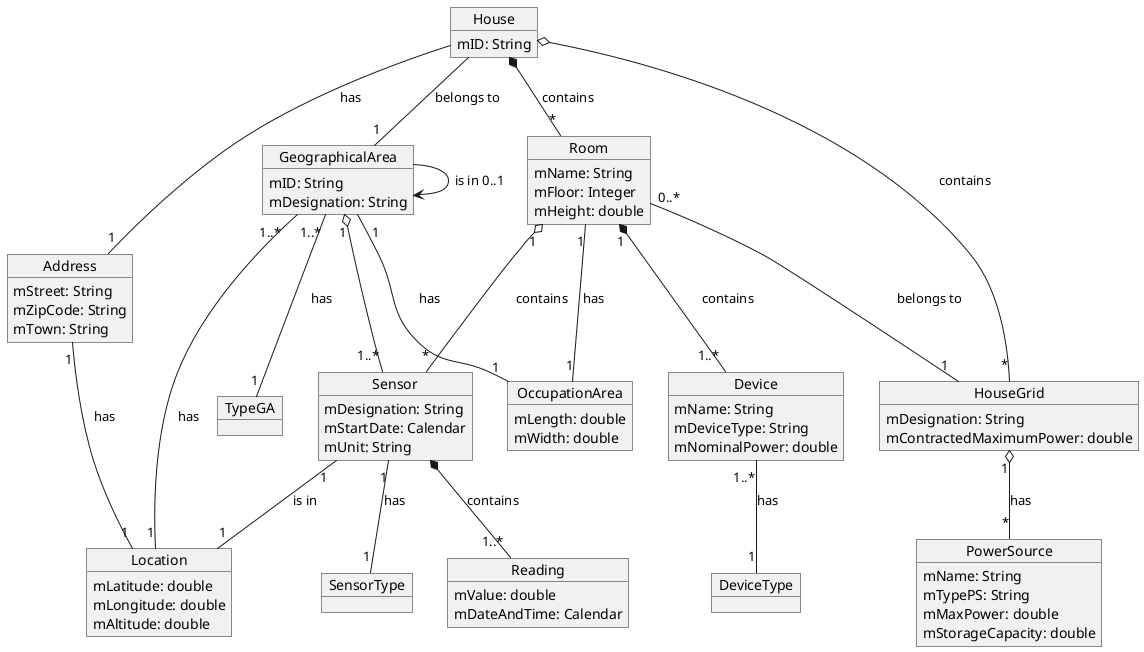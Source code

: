 @startuml

object House{
mID: String
}

object Address {
mStreet: String
mZipCode: String
mTown: String
}

object GeographicalArea{
mID: String
mDesignation: String
}

object Location{
mLatitude: double
mLongitude: double
mAltitude: double
}

object TypeGA


object OccupationArea{
mLength: double
mWidth: double
}


object Room{
mName: String
mFloor: Integer
mHeight: double
}


object Sensor{
mDesignation: String
mStartDate: Calendar
mUnit: String
}

object SensorType

object HouseGrid {
mDesignation: String
mContractedMaximumPower: double
}

object Reading{
mValue: double
mDateAndTime: Calendar
}

object Device {
mName: String
mDeviceType: String
mNominalPower: double
}

object DeviceType

object PowerSource{
mName: String
mTypePS: String
mMaxPower: double
mStorageCapacity: double
}



House -- "1" GeographicalArea: belongs to
House -- "1" Address: has
House *-- "*" Room: contains
House o-- "*" HouseGrid: contains

Address "1" -- "1" Location: has

GeographicalArea ->  GeographicalArea: is in 0..1
GeographicalArea "1..*"-- "1" TypeGA: has
GeographicalArea" 1" o-- "1..*" Sensor
GeographicalArea "   1"-- "1" OccupationArea: has
GeographicalArea "1..*  "-- "1" Location: has

Room "1" o-- "          *"Sensor: contains
Room "1"*-- "1..*"Device: contains
Room "0..*"-- "1" HouseGrid: belongs to
Room "1"-- "1" OccupationArea: has


Sensor *-- "1..*"Reading: contains
Sensor "1" -- "1" SensorType: has
Sensor "1" -- "1" Location: is in

HouseGrid "1" o--  "*" PowerSource: has

Device "1..*" -- "1" DeviceType: has
@enduml